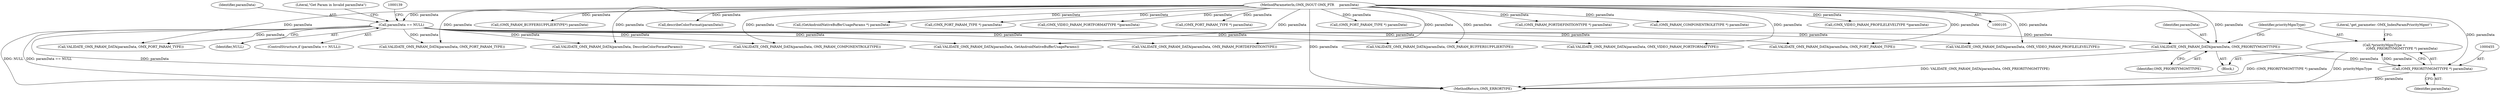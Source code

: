 digraph "0_Android_560ccdb509a7b86186fac0fce1b25bd9a3e6a6e8_0@pointer" {
"1000452" [label="(Call,*priorityMgmType =\n                                  (OMX_PRIORITYMGMTTYPE *) paramData)"];
"1000454" [label="(Call,(OMX_PRIORITYMGMTTYPE *) paramData)"];
"1000448" [label="(Call,VALIDATE_OMX_PARAM_DATA(paramData, OMX_PRIORITYMGMTTYPE))"];
"1000129" [label="(Call,paramData == NULL)"];
"1000108" [label="(MethodParameterIn,OMX_INOUT OMX_PTR     paramData)"];
"1000481" [label="(Call,(OMX_PARAM_BUFFERSUPPLIERTYPE*) paramData)"];
"1000326" [label="(Call,VALIDATE_OMX_PARAM_DATA(paramData, OMX_PORT_PARAM_TYPE))"];
"1000637" [label="(Call,describeColorFormat(paramData))"];
"1000559" [label="(Call,VALIDATE_OMX_PARAM_DATA(paramData, OMX_VIDEO_PARAM_PROFILELEVELTYPE))"];
"1000128" [label="(ControlStructure,if (paramData == NULL))"];
"1000586" [label="(Call,(GetAndroidNativeBufferUsageParams *) paramData)"];
"1000475" [label="(Call,VALIDATE_OMX_PARAM_DATA(paramData, OMX_PARAM_BUFFERSUPPLIERTYPE))"];
"1000130" [label="(Identifier,paramData)"];
"1000448" [label="(Call,VALIDATE_OMX_PARAM_DATA(paramData, OMX_PRIORITYMGMTTYPE))"];
"1000332" [label="(Call,(OMX_PORT_PARAM_TYPE *) paramData)"];
"1000458" [label="(Literal,\"get_parameter: OMX_IndexParamPriorityMgmt\")"];
"1000213" [label="(Call,(OMX_VIDEO_PARAM_PORTFORMATTYPE *)paramData)"];
"1000453" [label="(Identifier,priorityMgmType)"];
"1000369" [label="(Call,(OMX_PORT_PARAM_TYPE *) paramData)"];
"1000672" [label="(MethodReturn,OMX_ERRORTYPE)"];
"1000449" [label="(Identifier,paramData)"];
"1000108" [label="(MethodParameterIn,OMX_INOUT OMX_PTR     paramData)"];
"1000409" [label="(Call,VALIDATE_OMX_PARAM_DATA(paramData, OMX_PARAM_COMPONENTROLETYPE))"];
"1000452" [label="(Call,*priorityMgmType =\n                                  (OMX_PRIORITYMGMTTYPE *) paramData)"];
"1000129" [label="(Call,paramData == NULL)"];
"1000131" [label="(Identifier,NULL)"];
"1000207" [label="(Call,VALIDATE_OMX_PARAM_DATA(paramData, OMX_VIDEO_PARAM_PORTFORMATTYPE))"];
"1000632" [label="(Call,VALIDATE_OMX_PARAM_DATA(paramData, DescribeColorFormatParams))"];
"1000454" [label="(Call,(OMX_PRIORITYMGMTTYPE *) paramData)"];
"1000578" [label="(Call,VALIDATE_OMX_PARAM_DATA(paramData, GetAndroidNativeBufferUsageParams))"];
"1000450" [label="(Identifier,OMX_PRIORITYMGMTTYPE)"];
"1000176" [label="(Call,(OMX_PORT_PARAM_TYPE *) paramData)"];
"1000134" [label="(Literal,\"Get Param in Invalid paramData\")"];
"1000170" [label="(Call,VALIDATE_OMX_PARAM_DATA(paramData, OMX_PORT_PARAM_TYPE))"];
"1000447" [label="(Block,)"];
"1000150" [label="(Call,(OMX_PARAM_PORTDEFINITIONTYPE *) paramData)"];
"1000415" [label="(Call,(OMX_PARAM_COMPONENTROLETYPE *) paramData)"];
"1000363" [label="(Call,VALIDATE_OMX_PARAM_DATA(paramData, OMX_PORT_PARAM_TYPE))"];
"1000456" [label="(Identifier,paramData)"];
"1000568" [label="(Call,(OMX_VIDEO_PARAM_PROFILELEVELTYPE *)paramData)"];
"1000144" [label="(Call,VALIDATE_OMX_PARAM_DATA(paramData, OMX_PARAM_PORTDEFINITIONTYPE))"];
"1000452" -> "1000447"  [label="AST: "];
"1000452" -> "1000454"  [label="CFG: "];
"1000453" -> "1000452"  [label="AST: "];
"1000454" -> "1000452"  [label="AST: "];
"1000458" -> "1000452"  [label="CFG: "];
"1000452" -> "1000672"  [label="DDG: priorityMgmType"];
"1000452" -> "1000672"  [label="DDG: (OMX_PRIORITYMGMTTYPE *) paramData"];
"1000454" -> "1000452"  [label="DDG: paramData"];
"1000454" -> "1000456"  [label="CFG: "];
"1000455" -> "1000454"  [label="AST: "];
"1000456" -> "1000454"  [label="AST: "];
"1000454" -> "1000672"  [label="DDG: paramData"];
"1000448" -> "1000454"  [label="DDG: paramData"];
"1000108" -> "1000454"  [label="DDG: paramData"];
"1000448" -> "1000447"  [label="AST: "];
"1000448" -> "1000450"  [label="CFG: "];
"1000449" -> "1000448"  [label="AST: "];
"1000450" -> "1000448"  [label="AST: "];
"1000453" -> "1000448"  [label="CFG: "];
"1000448" -> "1000672"  [label="DDG: VALIDATE_OMX_PARAM_DATA(paramData, OMX_PRIORITYMGMTTYPE)"];
"1000129" -> "1000448"  [label="DDG: paramData"];
"1000108" -> "1000448"  [label="DDG: paramData"];
"1000129" -> "1000128"  [label="AST: "];
"1000129" -> "1000131"  [label="CFG: "];
"1000130" -> "1000129"  [label="AST: "];
"1000131" -> "1000129"  [label="AST: "];
"1000134" -> "1000129"  [label="CFG: "];
"1000139" -> "1000129"  [label="CFG: "];
"1000129" -> "1000672"  [label="DDG: paramData"];
"1000129" -> "1000672"  [label="DDG: paramData == NULL"];
"1000129" -> "1000672"  [label="DDG: NULL"];
"1000108" -> "1000129"  [label="DDG: paramData"];
"1000129" -> "1000144"  [label="DDG: paramData"];
"1000129" -> "1000170"  [label="DDG: paramData"];
"1000129" -> "1000207"  [label="DDG: paramData"];
"1000129" -> "1000326"  [label="DDG: paramData"];
"1000129" -> "1000363"  [label="DDG: paramData"];
"1000129" -> "1000409"  [label="DDG: paramData"];
"1000129" -> "1000475"  [label="DDG: paramData"];
"1000129" -> "1000559"  [label="DDG: paramData"];
"1000129" -> "1000578"  [label="DDG: paramData"];
"1000129" -> "1000632"  [label="DDG: paramData"];
"1000108" -> "1000105"  [label="AST: "];
"1000108" -> "1000672"  [label="DDG: paramData"];
"1000108" -> "1000144"  [label="DDG: paramData"];
"1000108" -> "1000150"  [label="DDG: paramData"];
"1000108" -> "1000170"  [label="DDG: paramData"];
"1000108" -> "1000176"  [label="DDG: paramData"];
"1000108" -> "1000207"  [label="DDG: paramData"];
"1000108" -> "1000213"  [label="DDG: paramData"];
"1000108" -> "1000326"  [label="DDG: paramData"];
"1000108" -> "1000332"  [label="DDG: paramData"];
"1000108" -> "1000363"  [label="DDG: paramData"];
"1000108" -> "1000369"  [label="DDG: paramData"];
"1000108" -> "1000409"  [label="DDG: paramData"];
"1000108" -> "1000415"  [label="DDG: paramData"];
"1000108" -> "1000475"  [label="DDG: paramData"];
"1000108" -> "1000481"  [label="DDG: paramData"];
"1000108" -> "1000559"  [label="DDG: paramData"];
"1000108" -> "1000568"  [label="DDG: paramData"];
"1000108" -> "1000578"  [label="DDG: paramData"];
"1000108" -> "1000586"  [label="DDG: paramData"];
"1000108" -> "1000632"  [label="DDG: paramData"];
"1000108" -> "1000637"  [label="DDG: paramData"];
}
